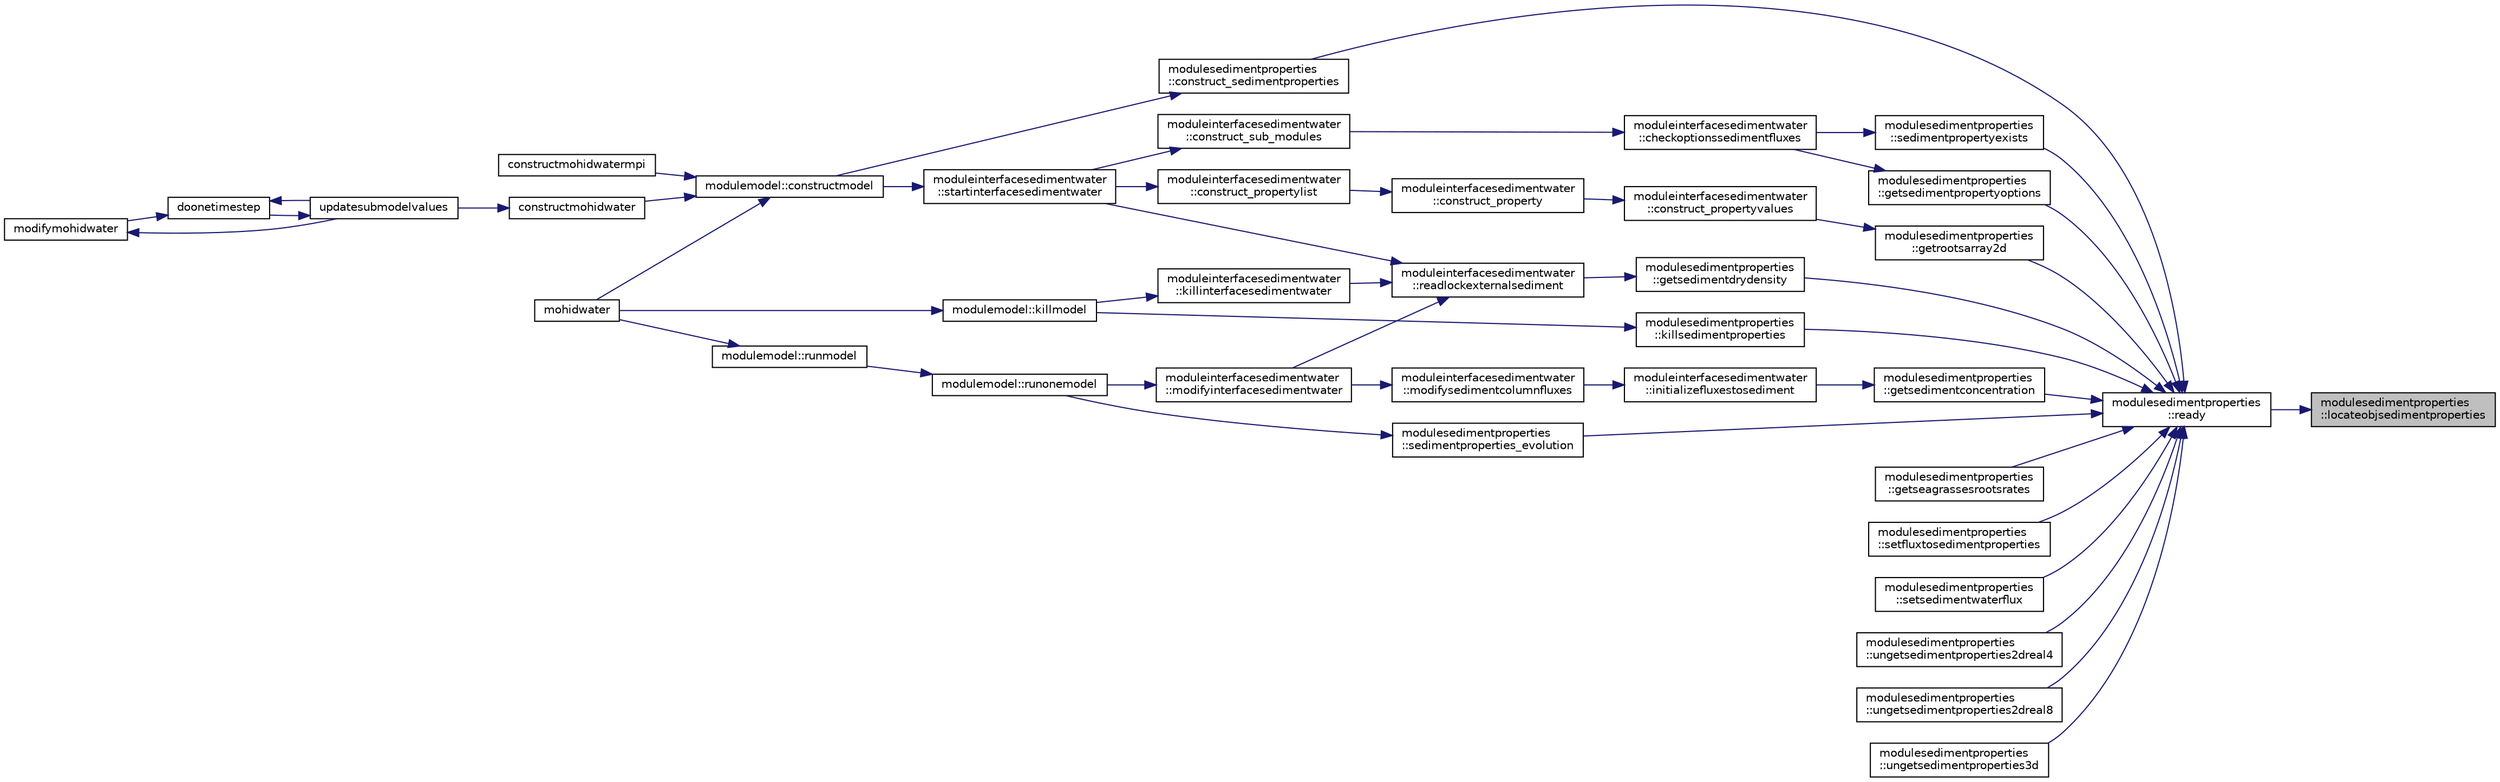 digraph "modulesedimentproperties::locateobjsedimentproperties"
{
 // LATEX_PDF_SIZE
  edge [fontname="Helvetica",fontsize="10",labelfontname="Helvetica",labelfontsize="10"];
  node [fontname="Helvetica",fontsize="10",shape=record];
  rankdir="RL";
  Node1 [label="modulesedimentproperties\l::locateobjsedimentproperties",height=0.2,width=0.4,color="black", fillcolor="grey75", style="filled", fontcolor="black",tooltip=" "];
  Node1 -> Node2 [dir="back",color="midnightblue",fontsize="10",style="solid"];
  Node2 [label="modulesedimentproperties\l::ready",height=0.2,width=0.4,color="black", fillcolor="white", style="filled",URL="$namespacemodulesedimentproperties.html#a0ac80b6b6970285688cd69f623317e33",tooltip=" "];
  Node2 -> Node3 [dir="back",color="midnightblue",fontsize="10",style="solid"];
  Node3 [label="modulesedimentproperties\l::construct_sedimentproperties",height=0.2,width=0.4,color="black", fillcolor="white", style="filled",URL="$namespacemodulesedimentproperties.html#a73be9d7faf93dc6b2994d535213bbd58",tooltip=" "];
  Node3 -> Node4 [dir="back",color="midnightblue",fontsize="10",style="solid"];
  Node4 [label="modulemodel::constructmodel",height=0.2,width=0.4,color="black", fillcolor="white", style="filled",URL="$namespacemodulemodel.html#abcddd2b6e97f110b0c5b3bb00f069570",tooltip=" "];
  Node4 -> Node5 [dir="back",color="midnightblue",fontsize="10",style="solid"];
  Node5 [label="constructmohidwater",height=0.2,width=0.4,color="black", fillcolor="white", style="filled",URL="$_main_8_f90.html#abc6cfc7bca3f0c4dda032a34b9690319",tooltip=" "];
  Node5 -> Node6 [dir="back",color="midnightblue",fontsize="10",style="solid"];
  Node6 [label="updatesubmodelvalues",height=0.2,width=0.4,color="black", fillcolor="white", style="filled",URL="$_main_8_f90.html#a4c5ecbd810307fa557d4b4e6719c7fd1",tooltip=" "];
  Node6 -> Node7 [dir="back",color="midnightblue",fontsize="10",style="solid"];
  Node7 [label="doonetimestep",height=0.2,width=0.4,color="black", fillcolor="white", style="filled",URL="$_main_8_f90.html#a5a877f32d8c35a58c7bd824a65b07dba",tooltip=" "];
  Node7 -> Node8 [dir="back",color="midnightblue",fontsize="10",style="solid"];
  Node8 [label="modifymohidwater",height=0.2,width=0.4,color="black", fillcolor="white", style="filled",URL="$_main_8_f90.html#a98b6185e00bdaa093569c6645482e68b",tooltip=" "];
  Node8 -> Node6 [dir="back",color="midnightblue",fontsize="10",style="solid"];
  Node7 -> Node6 [dir="back",color="midnightblue",fontsize="10",style="solid"];
  Node4 -> Node9 [dir="back",color="midnightblue",fontsize="10",style="solid"];
  Node9 [label="constructmohidwatermpi",height=0.2,width=0.4,color="black", fillcolor="white", style="filled",URL="$_main_8_f90.html#a364d1a7b4621ef3a56c71daf2af5147e",tooltip=" "];
  Node4 -> Node10 [dir="back",color="midnightblue",fontsize="10",style="solid"];
  Node10 [label="mohidwater",height=0.2,width=0.4,color="black", fillcolor="white", style="filled",URL="$_main_8_f90.html#a22cacab418d9e36dcaa8c3aef44b4185",tooltip=" "];
  Node2 -> Node11 [dir="back",color="midnightblue",fontsize="10",style="solid"];
  Node11 [label="modulesedimentproperties\l::getrootsarray2d",height=0.2,width=0.4,color="black", fillcolor="white", style="filled",URL="$namespacemodulesedimentproperties.html#a36fdb0ce96392baedfac23a2a327bf82",tooltip=" "];
  Node11 -> Node12 [dir="back",color="midnightblue",fontsize="10",style="solid"];
  Node12 [label="moduleinterfacesedimentwater\l::construct_propertyvalues",height=0.2,width=0.4,color="black", fillcolor="white", style="filled",URL="$namespacemoduleinterfacesedimentwater.html#a9e41247ffadd3cbbaf6315c7a890f885",tooltip=" "];
  Node12 -> Node13 [dir="back",color="midnightblue",fontsize="10",style="solid"];
  Node13 [label="moduleinterfacesedimentwater\l::construct_property",height=0.2,width=0.4,color="black", fillcolor="white", style="filled",URL="$namespacemoduleinterfacesedimentwater.html#a7388cf4b98f85f5b8bc80f3e59724650",tooltip=" "];
  Node13 -> Node14 [dir="back",color="midnightblue",fontsize="10",style="solid"];
  Node14 [label="moduleinterfacesedimentwater\l::construct_propertylist",height=0.2,width=0.4,color="black", fillcolor="white", style="filled",URL="$namespacemoduleinterfacesedimentwater.html#a1db436f609ed9890367a1345dba195c0",tooltip=" "];
  Node14 -> Node15 [dir="back",color="midnightblue",fontsize="10",style="solid"];
  Node15 [label="moduleinterfacesedimentwater\l::startinterfacesedimentwater",height=0.2,width=0.4,color="black", fillcolor="white", style="filled",URL="$namespacemoduleinterfacesedimentwater.html#ac4816996443451e1d6254c032bf000d5",tooltip=" "];
  Node15 -> Node4 [dir="back",color="midnightblue",fontsize="10",style="solid"];
  Node2 -> Node16 [dir="back",color="midnightblue",fontsize="10",style="solid"];
  Node16 [label="modulesedimentproperties\l::getseagrassesrootsrates",height=0.2,width=0.4,color="black", fillcolor="white", style="filled",URL="$namespacemodulesedimentproperties.html#a42d2292c7a554b05916ee8fcf65066b6",tooltip=" "];
  Node2 -> Node17 [dir="back",color="midnightblue",fontsize="10",style="solid"];
  Node17 [label="modulesedimentproperties\l::getsedimentconcentration",height=0.2,width=0.4,color="black", fillcolor="white", style="filled",URL="$namespacemodulesedimentproperties.html#adaa8d0935c5e2ecaae01dd156ea881ca",tooltip=" "];
  Node17 -> Node18 [dir="back",color="midnightblue",fontsize="10",style="solid"];
  Node18 [label="moduleinterfacesedimentwater\l::initializefluxestosediment",height=0.2,width=0.4,color="black", fillcolor="white", style="filled",URL="$namespacemoduleinterfacesedimentwater.html#a3daecfd36630da785ff12a9ea8c61064",tooltip=" "];
  Node18 -> Node19 [dir="back",color="midnightblue",fontsize="10",style="solid"];
  Node19 [label="moduleinterfacesedimentwater\l::modifysedimentcolumnfluxes",height=0.2,width=0.4,color="black", fillcolor="white", style="filled",URL="$namespacemoduleinterfacesedimentwater.html#aa69ad0cf59fc330de29ad9983648c806",tooltip=" "];
  Node19 -> Node20 [dir="back",color="midnightblue",fontsize="10",style="solid"];
  Node20 [label="moduleinterfacesedimentwater\l::modifyinterfacesedimentwater",height=0.2,width=0.4,color="black", fillcolor="white", style="filled",URL="$namespacemoduleinterfacesedimentwater.html#ac36014e82a94f1ba694775e21f24b005",tooltip=" "];
  Node20 -> Node21 [dir="back",color="midnightblue",fontsize="10",style="solid"];
  Node21 [label="modulemodel::runonemodel",height=0.2,width=0.4,color="black", fillcolor="white", style="filled",URL="$namespacemodulemodel.html#ab22d85061a595a03c83c11766cba5587",tooltip=" "];
  Node21 -> Node22 [dir="back",color="midnightblue",fontsize="10",style="solid"];
  Node22 [label="modulemodel::runmodel",height=0.2,width=0.4,color="black", fillcolor="white", style="filled",URL="$namespacemodulemodel.html#a16a07d5b28a4877790acec46aed111b6",tooltip=" "];
  Node22 -> Node10 [dir="back",color="midnightblue",fontsize="10",style="solid"];
  Node2 -> Node23 [dir="back",color="midnightblue",fontsize="10",style="solid"];
  Node23 [label="modulesedimentproperties\l::getsedimentdrydensity",height=0.2,width=0.4,color="black", fillcolor="white", style="filled",URL="$namespacemodulesedimentproperties.html#ac8feadd6cbbbb852c325a183475aaa8c",tooltip=" "];
  Node23 -> Node24 [dir="back",color="midnightblue",fontsize="10",style="solid"];
  Node24 [label="moduleinterfacesedimentwater\l::readlockexternalsediment",height=0.2,width=0.4,color="black", fillcolor="white", style="filled",URL="$namespacemoduleinterfacesedimentwater.html#a0c18da6cbbd1ae812489854544d199b6",tooltip=" "];
  Node24 -> Node25 [dir="back",color="midnightblue",fontsize="10",style="solid"];
  Node25 [label="moduleinterfacesedimentwater\l::killinterfacesedimentwater",height=0.2,width=0.4,color="black", fillcolor="white", style="filled",URL="$namespacemoduleinterfacesedimentwater.html#a692292c5eb96b9de096ef130fafc0962",tooltip=" "];
  Node25 -> Node26 [dir="back",color="midnightblue",fontsize="10",style="solid"];
  Node26 [label="modulemodel::killmodel",height=0.2,width=0.4,color="black", fillcolor="white", style="filled",URL="$namespacemodulemodel.html#a23647852257627fb606f6868bc295162",tooltip=" "];
  Node26 -> Node10 [dir="back",color="midnightblue",fontsize="10",style="solid"];
  Node24 -> Node20 [dir="back",color="midnightblue",fontsize="10",style="solid"];
  Node24 -> Node15 [dir="back",color="midnightblue",fontsize="10",style="solid"];
  Node2 -> Node27 [dir="back",color="midnightblue",fontsize="10",style="solid"];
  Node27 [label="modulesedimentproperties\l::getsedimentpropertyoptions",height=0.2,width=0.4,color="black", fillcolor="white", style="filled",URL="$namespacemodulesedimentproperties.html#a140a456cc243156f2a6bc2d18fc0a834",tooltip=" "];
  Node27 -> Node28 [dir="back",color="midnightblue",fontsize="10",style="solid"];
  Node28 [label="moduleinterfacesedimentwater\l::checkoptionssedimentfluxes",height=0.2,width=0.4,color="black", fillcolor="white", style="filled",URL="$namespacemoduleinterfacesedimentwater.html#af1236045d4bf3e91947d80c8c3140745",tooltip=" "];
  Node28 -> Node29 [dir="back",color="midnightblue",fontsize="10",style="solid"];
  Node29 [label="moduleinterfacesedimentwater\l::construct_sub_modules",height=0.2,width=0.4,color="black", fillcolor="white", style="filled",URL="$namespacemoduleinterfacesedimentwater.html#a95c6fc880171b2c2d476ac8adcb366e0",tooltip=" "];
  Node29 -> Node15 [dir="back",color="midnightblue",fontsize="10",style="solid"];
  Node2 -> Node30 [dir="back",color="midnightblue",fontsize="10",style="solid"];
  Node30 [label="modulesedimentproperties\l::killsedimentproperties",height=0.2,width=0.4,color="black", fillcolor="white", style="filled",URL="$namespacemodulesedimentproperties.html#a69dda6f50e9b65498825a76aa325a968",tooltip=" "];
  Node30 -> Node26 [dir="back",color="midnightblue",fontsize="10",style="solid"];
  Node2 -> Node31 [dir="back",color="midnightblue",fontsize="10",style="solid"];
  Node31 [label="modulesedimentproperties\l::sedimentproperties_evolution",height=0.2,width=0.4,color="black", fillcolor="white", style="filled",URL="$namespacemodulesedimentproperties.html#ac0e9a7cb95c81a6f95797a7750889730",tooltip=" "];
  Node31 -> Node21 [dir="back",color="midnightblue",fontsize="10",style="solid"];
  Node2 -> Node32 [dir="back",color="midnightblue",fontsize="10",style="solid"];
  Node32 [label="modulesedimentproperties\l::sedimentpropertyexists",height=0.2,width=0.4,color="black", fillcolor="white", style="filled",URL="$namespacemodulesedimentproperties.html#a5b50162eeb042d1b89c4fc2ed2edfa45",tooltip=" "];
  Node32 -> Node28 [dir="back",color="midnightblue",fontsize="10",style="solid"];
  Node2 -> Node33 [dir="back",color="midnightblue",fontsize="10",style="solid"];
  Node33 [label="modulesedimentproperties\l::setfluxtosedimentproperties",height=0.2,width=0.4,color="black", fillcolor="white", style="filled",URL="$namespacemodulesedimentproperties.html#a9049928f5adeb27938b063b548a194af",tooltip=" "];
  Node2 -> Node34 [dir="back",color="midnightblue",fontsize="10",style="solid"];
  Node34 [label="modulesedimentproperties\l::setsedimentwaterflux",height=0.2,width=0.4,color="black", fillcolor="white", style="filled",URL="$namespacemodulesedimentproperties.html#adc94767ccafe5984e0d36e04b40f9c5a",tooltip=" "];
  Node2 -> Node35 [dir="back",color="midnightblue",fontsize="10",style="solid"];
  Node35 [label="modulesedimentproperties\l::ungetsedimentproperties2dreal4",height=0.2,width=0.4,color="black", fillcolor="white", style="filled",URL="$namespacemodulesedimentproperties.html#accb6adda15d2ee5cad20ff3f45586c73",tooltip=" "];
  Node2 -> Node36 [dir="back",color="midnightblue",fontsize="10",style="solid"];
  Node36 [label="modulesedimentproperties\l::ungetsedimentproperties2dreal8",height=0.2,width=0.4,color="black", fillcolor="white", style="filled",URL="$namespacemodulesedimentproperties.html#a1403cdef2dd5dd1114fbe5112f6e064b",tooltip=" "];
  Node2 -> Node37 [dir="back",color="midnightblue",fontsize="10",style="solid"];
  Node37 [label="modulesedimentproperties\l::ungetsedimentproperties3d",height=0.2,width=0.4,color="black", fillcolor="white", style="filled",URL="$namespacemodulesedimentproperties.html#aee146c5fb6ec7343cd2af683f76043b9",tooltip=" "];
}

